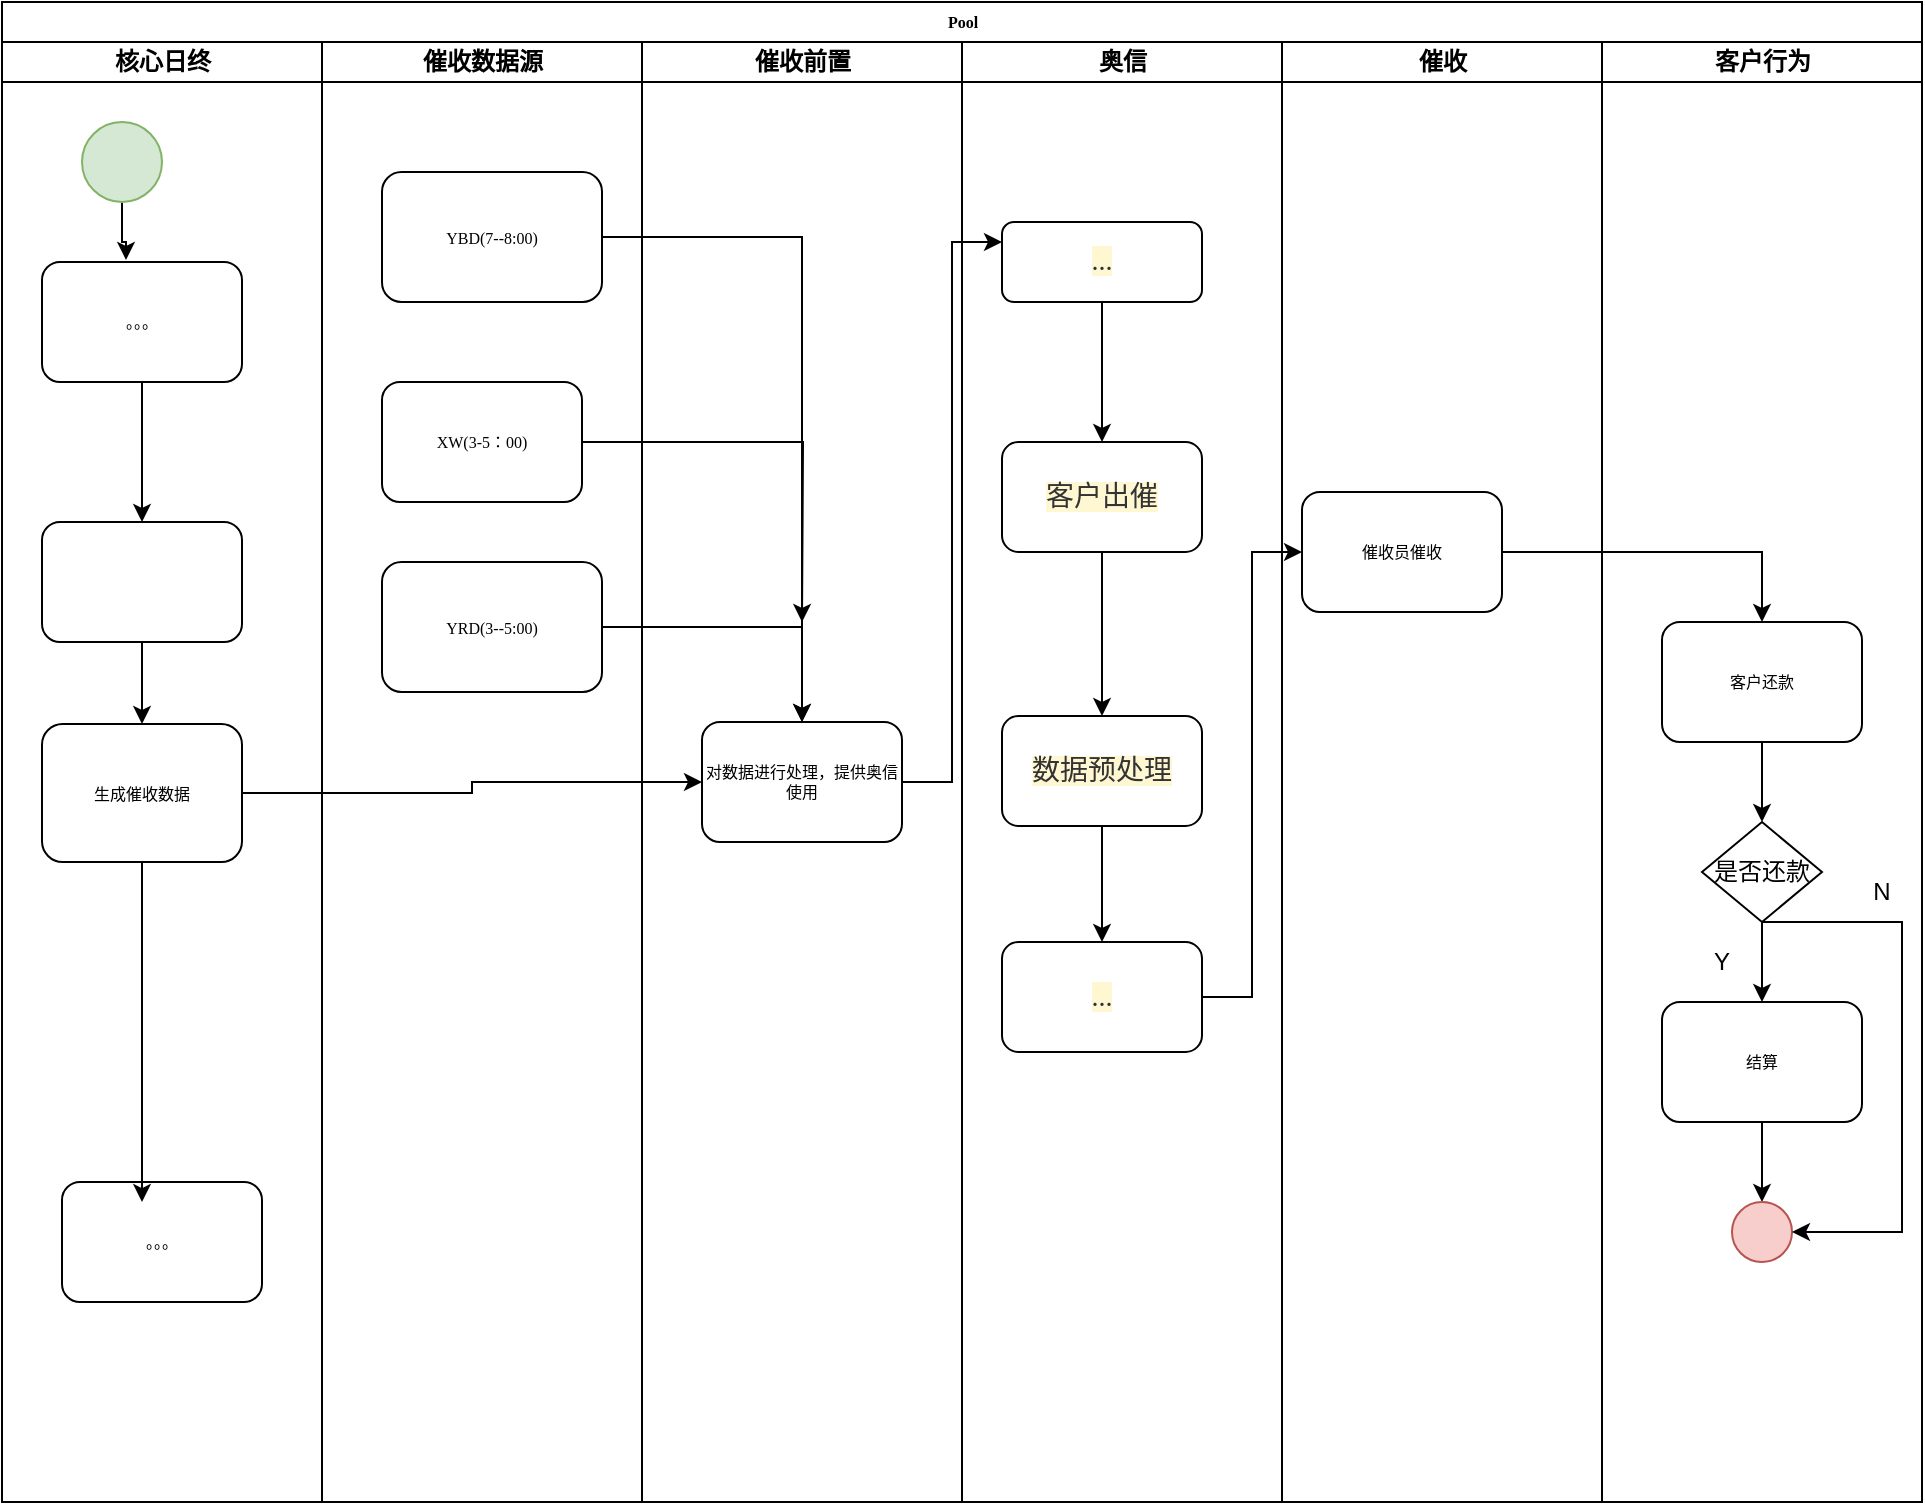 <mxfile version="12.3.1" type="github" pages="1">
  <diagram name="Page-1" id="74e2e168-ea6b-b213-b513-2b3c1d86103e">
    <mxGraphModel dx="868" dy="492" grid="1" gridSize="10" guides="1" tooltips="1" connect="1" arrows="1" fold="1" page="1" pageScale="1" pageWidth="1100" pageHeight="850" background="#ffffff" math="0" shadow="0">
      <root>
        <mxCell id="0"/>
        <mxCell id="1" parent="0"/>
        <mxCell id="77e6c97f196da883-1" value="Pool" style="swimlane;html=1;childLayout=stackLayout;startSize=20;rounded=0;shadow=0;labelBackgroundColor=none;strokeWidth=1;fontFamily=Verdana;fontSize=8;align=center;" parent="1" vertex="1">
          <mxGeometry x="70" y="40" width="960" height="750" as="geometry"/>
        </mxCell>
        <mxCell id="77e6c97f196da883-2" value="核心日终" style="swimlane;html=1;startSize=20;" parent="77e6c97f196da883-1" vertex="1">
          <mxGeometry y="20" width="160" height="730" as="geometry"/>
        </mxCell>
        <mxCell id="0FBdxrHQd62nGUH8HJ8Z-40" style="edgeStyle=orthogonalEdgeStyle;rounded=0;orthogonalLoop=1;jettySize=auto;html=1;exitX=0.5;exitY=1;exitDx=0;exitDy=0;entryX=0.5;entryY=0;entryDx=0;entryDy=0;" edge="1" parent="77e6c97f196da883-2" source="77e6c97f196da883-8" target="0FBdxrHQd62nGUH8HJ8Z-17">
          <mxGeometry relative="1" as="geometry"/>
        </mxCell>
        <mxCell id="77e6c97f196da883-8" value="。。。" style="rounded=1;whiteSpace=wrap;html=1;shadow=0;labelBackgroundColor=none;strokeWidth=1;fontFamily=Verdana;fontSize=8;align=center;" parent="77e6c97f196da883-2" vertex="1">
          <mxGeometry x="20" y="110" width="100" height="60" as="geometry"/>
        </mxCell>
        <mxCell id="77e6c97f196da883-9" value="。。。" style="rounded=1;whiteSpace=wrap;html=1;shadow=0;labelBackgroundColor=none;strokeWidth=1;fontFamily=Verdana;fontSize=8;align=center;" parent="77e6c97f196da883-2" vertex="1">
          <mxGeometry x="30" y="570" width="100" height="60" as="geometry"/>
        </mxCell>
        <mxCell id="0FBdxrHQd62nGUH8HJ8Z-42" style="edgeStyle=orthogonalEdgeStyle;rounded=0;orthogonalLoop=1;jettySize=auto;html=1;entryX=0.4;entryY=0.167;entryDx=0;entryDy=0;entryPerimeter=0;" edge="1" parent="77e6c97f196da883-2" source="0FBdxrHQd62nGUH8HJ8Z-15" target="77e6c97f196da883-9">
          <mxGeometry relative="1" as="geometry"/>
        </mxCell>
        <mxCell id="0FBdxrHQd62nGUH8HJ8Z-15" value="生成催收数据" style="rounded=1;whiteSpace=wrap;html=1;shadow=0;labelBackgroundColor=none;strokeWidth=1;fontFamily=Verdana;fontSize=8;align=center;" vertex="1" parent="77e6c97f196da883-2">
          <mxGeometry x="20" y="341" width="100" height="69" as="geometry"/>
        </mxCell>
        <mxCell id="0FBdxrHQd62nGUH8HJ8Z-41" style="edgeStyle=orthogonalEdgeStyle;rounded=0;orthogonalLoop=1;jettySize=auto;html=1;entryX=0.5;entryY=0;entryDx=0;entryDy=0;" edge="1" parent="77e6c97f196da883-2" source="0FBdxrHQd62nGUH8HJ8Z-17" target="0FBdxrHQd62nGUH8HJ8Z-15">
          <mxGeometry relative="1" as="geometry"/>
        </mxCell>
        <mxCell id="0FBdxrHQd62nGUH8HJ8Z-17" value="" style="rounded=1;whiteSpace=wrap;html=1;shadow=0;labelBackgroundColor=none;strokeWidth=1;fontFamily=Verdana;fontSize=8;align=center;" vertex="1" parent="77e6c97f196da883-2">
          <mxGeometry x="20" y="240" width="100" height="60" as="geometry"/>
        </mxCell>
        <mxCell id="0FBdxrHQd62nGUH8HJ8Z-39" style="edgeStyle=orthogonalEdgeStyle;rounded=0;orthogonalLoop=1;jettySize=auto;html=1;entryX=0.42;entryY=-0.017;entryDx=0;entryDy=0;entryPerimeter=0;" edge="1" parent="77e6c97f196da883-2" source="0FBdxrHQd62nGUH8HJ8Z-37" target="77e6c97f196da883-8">
          <mxGeometry relative="1" as="geometry"/>
        </mxCell>
        <mxCell id="0FBdxrHQd62nGUH8HJ8Z-37" value="" style="ellipse;whiteSpace=wrap;html=1;aspect=fixed;fillColor=#d5e8d4;strokeColor=#82b366;" vertex="1" parent="77e6c97f196da883-2">
          <mxGeometry x="40" y="40" width="40" height="40" as="geometry"/>
        </mxCell>
        <mxCell id="77e6c97f196da883-3" value="催收数据源" style="swimlane;html=1;startSize=20;" parent="77e6c97f196da883-1" vertex="1">
          <mxGeometry x="160" y="20" width="160" height="730" as="geometry"/>
        </mxCell>
        <mxCell id="77e6c97f196da883-11" value="YBD(7--8:00)" style="rounded=1;whiteSpace=wrap;html=1;shadow=0;labelBackgroundColor=none;strokeWidth=1;fontFamily=Verdana;fontSize=8;align=center;" parent="77e6c97f196da883-3" vertex="1">
          <mxGeometry x="30" y="65" width="110" height="65" as="geometry"/>
        </mxCell>
        <mxCell id="0FBdxrHQd62nGUH8HJ8Z-1" value="XW(3-5：00)" style="rounded=1;whiteSpace=wrap;html=1;shadow=0;labelBackgroundColor=none;strokeWidth=1;fontFamily=Verdana;fontSize=8;align=center;" vertex="1" parent="77e6c97f196da883-3">
          <mxGeometry x="30" y="170" width="100" height="60" as="geometry"/>
        </mxCell>
        <mxCell id="0FBdxrHQd62nGUH8HJ8Z-2" value="YRD(3--5:00)" style="rounded=1;whiteSpace=wrap;html=1;shadow=0;labelBackgroundColor=none;strokeWidth=1;fontFamily=Verdana;fontSize=8;align=center;" vertex="1" parent="77e6c97f196da883-3">
          <mxGeometry x="30" y="260" width="110" height="65" as="geometry"/>
        </mxCell>
        <mxCell id="77e6c97f196da883-4" value="催收前置" style="swimlane;html=1;startSize=20;" parent="77e6c97f196da883-1" vertex="1">
          <mxGeometry x="320" y="20" width="160" height="730" as="geometry"/>
        </mxCell>
        <mxCell id="77e6c97f196da883-12" value="对数据进行处理，提供奥信使用" style="rounded=1;whiteSpace=wrap;html=1;shadow=0;labelBackgroundColor=none;strokeWidth=1;fontFamily=Verdana;fontSize=8;align=center;" parent="77e6c97f196da883-4" vertex="1">
          <mxGeometry x="30" y="340" width="100" height="60" as="geometry"/>
        </mxCell>
        <mxCell id="77e6c97f196da883-5" value="奥信" style="swimlane;html=1;startSize=20;" parent="77e6c97f196da883-1" vertex="1">
          <mxGeometry x="480" y="20" width="160" height="730" as="geometry"/>
        </mxCell>
        <mxCell id="0FBdxrHQd62nGUH8HJ8Z-20" style="edgeStyle=orthogonalEdgeStyle;rounded=0;orthogonalLoop=1;jettySize=auto;html=1;entryX=0.5;entryY=0;entryDx=0;entryDy=0;" edge="1" parent="77e6c97f196da883-5" source="77e6c97f196da883-17" target="0FBdxrHQd62nGUH8HJ8Z-5">
          <mxGeometry relative="1" as="geometry"/>
        </mxCell>
        <mxCell id="77e6c97f196da883-17" value="&lt;span style=&quot;color: rgb(51 , 51 , 51) ; font-family: &amp;#34;segoe ui&amp;#34; , &amp;#34;helvetica neue&amp;#34; , &amp;#34;helvetica&amp;#34; , &amp;#34;arial&amp;#34; , &amp;#34;verdana&amp;#34; , &amp;#34;microsoft yahei&amp;#34; , &amp;#34;hiragino sans gb&amp;#34; , ; font-size: 14px ; white-space: pre-wrap ; background-color: rgb(255 , 247 , 210)&quot;&gt;客户出催&lt;/span&gt;" style="rounded=1;whiteSpace=wrap;html=1;shadow=0;labelBackgroundColor=none;strokeWidth=1;fontFamily=Verdana;fontSize=8;align=center;" parent="77e6c97f196da883-5" vertex="1">
          <mxGeometry x="20" y="200" width="100" height="55" as="geometry"/>
        </mxCell>
        <mxCell id="0FBdxrHQd62nGUH8HJ8Z-21" style="edgeStyle=orthogonalEdgeStyle;rounded=0;orthogonalLoop=1;jettySize=auto;html=1;entryX=0.5;entryY=0;entryDx=0;entryDy=0;" edge="1" parent="77e6c97f196da883-5" source="0FBdxrHQd62nGUH8HJ8Z-5" target="0FBdxrHQd62nGUH8HJ8Z-9">
          <mxGeometry relative="1" as="geometry"/>
        </mxCell>
        <mxCell id="0FBdxrHQd62nGUH8HJ8Z-5" value="&lt;span style=&quot;color: rgb(51 , 51 , 51) ; font-family: &amp;#34;segoe ui&amp;#34; , &amp;#34;helvetica neue&amp;#34; , &amp;#34;helvetica&amp;#34; , &amp;#34;arial&amp;#34; , &amp;#34;verdana&amp;#34; , &amp;#34;microsoft yahei&amp;#34; , &amp;#34;hiragino sans gb&amp;#34; , ; font-size: 14px ; white-space: pre-wrap ; background-color: rgb(255 , 247 , 210)&quot;&gt;数据预处理&lt;/span&gt;" style="rounded=1;whiteSpace=wrap;html=1;shadow=0;labelBackgroundColor=none;strokeWidth=1;fontFamily=Verdana;fontSize=8;align=center;" vertex="1" parent="77e6c97f196da883-5">
          <mxGeometry x="20" y="337" width="100" height="55" as="geometry"/>
        </mxCell>
        <mxCell id="0FBdxrHQd62nGUH8HJ8Z-19" style="edgeStyle=orthogonalEdgeStyle;rounded=0;orthogonalLoop=1;jettySize=auto;html=1;entryX=0.5;entryY=0;entryDx=0;entryDy=0;" edge="1" parent="77e6c97f196da883-5" source="0FBdxrHQd62nGUH8HJ8Z-8" target="77e6c97f196da883-17">
          <mxGeometry relative="1" as="geometry"/>
        </mxCell>
        <mxCell id="0FBdxrHQd62nGUH8HJ8Z-8" value="&lt;span style=&quot;color: rgb(51 , 51 , 51) ; font-family: &amp;#34;segoe ui&amp;#34; , &amp;#34;helvetica neue&amp;#34; , &amp;#34;helvetica&amp;#34; , &amp;#34;arial&amp;#34; , &amp;#34;verdana&amp;#34; , &amp;#34;microsoft yahei&amp;#34; , &amp;#34;hiragino sans gb&amp;#34; , ; font-size: 14px ; white-space: pre-wrap ; background-color: rgb(255 , 247 , 210)&quot;&gt;...&lt;/span&gt;" style="rounded=1;whiteSpace=wrap;html=1;shadow=0;labelBackgroundColor=none;strokeWidth=1;fontFamily=Verdana;fontSize=8;align=center;" vertex="1" parent="77e6c97f196da883-5">
          <mxGeometry x="20" y="90" width="100" height="40" as="geometry"/>
        </mxCell>
        <mxCell id="0FBdxrHQd62nGUH8HJ8Z-9" value="&lt;span style=&quot;color: rgb(51 , 51 , 51) ; font-family: &amp;#34;segoe ui&amp;#34; , &amp;#34;helvetica neue&amp;#34; , &amp;#34;helvetica&amp;#34; , &amp;#34;arial&amp;#34; , &amp;#34;verdana&amp;#34; , &amp;#34;microsoft yahei&amp;#34; , &amp;#34;hiragino sans gb&amp;#34; , ; font-size: 14px ; white-space: pre-wrap ; background-color: rgb(255 , 247 , 210)&quot;&gt;...&lt;/span&gt;" style="rounded=1;whiteSpace=wrap;html=1;shadow=0;labelBackgroundColor=none;strokeWidth=1;fontFamily=Verdana;fontSize=8;align=center;" vertex="1" parent="77e6c97f196da883-5">
          <mxGeometry x="20" y="450" width="100" height="55" as="geometry"/>
        </mxCell>
        <mxCell id="77e6c97f196da883-6" value="催收" style="swimlane;html=1;startSize=20;" parent="77e6c97f196da883-1" vertex="1">
          <mxGeometry x="640" y="20" width="160" height="730" as="geometry"/>
        </mxCell>
        <mxCell id="77e6c97f196da883-18" value="催收员催收" style="rounded=1;whiteSpace=wrap;html=1;shadow=0;labelBackgroundColor=none;strokeWidth=1;fontFamily=Verdana;fontSize=8;align=center;" parent="77e6c97f196da883-6" vertex="1">
          <mxGeometry x="10" y="225" width="100" height="60" as="geometry"/>
        </mxCell>
        <mxCell id="77e6c97f196da883-7" value="客户行为" style="swimlane;html=1;startSize=20;" parent="77e6c97f196da883-1" vertex="1">
          <mxGeometry x="800" y="20" width="160" height="730" as="geometry"/>
        </mxCell>
        <mxCell id="0FBdxrHQd62nGUH8HJ8Z-25" style="edgeStyle=orthogonalEdgeStyle;rounded=0;orthogonalLoop=1;jettySize=auto;html=1;exitX=0.5;exitY=1;exitDx=0;exitDy=0;entryX=0.5;entryY=0;entryDx=0;entryDy=0;" edge="1" parent="77e6c97f196da883-7" source="0FBdxrHQd62nGUH8HJ8Z-11" target="0FBdxrHQd62nGUH8HJ8Z-24">
          <mxGeometry relative="1" as="geometry"/>
        </mxCell>
        <mxCell id="0FBdxrHQd62nGUH8HJ8Z-11" value="客户还款" style="rounded=1;whiteSpace=wrap;html=1;shadow=0;labelBackgroundColor=none;strokeWidth=1;fontFamily=Verdana;fontSize=8;align=center;" vertex="1" parent="77e6c97f196da883-7">
          <mxGeometry x="30" y="290" width="100" height="60" as="geometry"/>
        </mxCell>
        <mxCell id="0FBdxrHQd62nGUH8HJ8Z-28" style="edgeStyle=orthogonalEdgeStyle;rounded=0;orthogonalLoop=1;jettySize=auto;html=1;entryX=0.5;entryY=0;entryDx=0;entryDy=0;" edge="1" parent="77e6c97f196da883-7" source="0FBdxrHQd62nGUH8HJ8Z-24" target="0FBdxrHQd62nGUH8HJ8Z-26">
          <mxGeometry relative="1" as="geometry"/>
        </mxCell>
        <mxCell id="0FBdxrHQd62nGUH8HJ8Z-24" value="是否还款" style="rhombus;whiteSpace=wrap;html=1;" vertex="1" parent="77e6c97f196da883-7">
          <mxGeometry x="50" y="390" width="60" height="50" as="geometry"/>
        </mxCell>
        <mxCell id="0FBdxrHQd62nGUH8HJ8Z-33" style="edgeStyle=orthogonalEdgeStyle;rounded=0;orthogonalLoop=1;jettySize=auto;html=1;entryX=0.5;entryY=0;entryDx=0;entryDy=0;" edge="1" parent="77e6c97f196da883-7" source="0FBdxrHQd62nGUH8HJ8Z-26" target="0FBdxrHQd62nGUH8HJ8Z-30">
          <mxGeometry relative="1" as="geometry"/>
        </mxCell>
        <mxCell id="0FBdxrHQd62nGUH8HJ8Z-26" value="结算" style="rounded=1;whiteSpace=wrap;html=1;shadow=0;labelBackgroundColor=none;strokeWidth=1;fontFamily=Verdana;fontSize=8;align=center;" vertex="1" parent="77e6c97f196da883-7">
          <mxGeometry x="30" y="480" width="100" height="60" as="geometry"/>
        </mxCell>
        <mxCell id="0FBdxrHQd62nGUH8HJ8Z-30" value="" style="ellipse;whiteSpace=wrap;html=1;aspect=fixed;fillColor=#f8cecc;strokeColor=#b85450;" vertex="1" parent="77e6c97f196da883-7">
          <mxGeometry x="65" y="580" width="30" height="30" as="geometry"/>
        </mxCell>
        <mxCell id="0FBdxrHQd62nGUH8HJ8Z-34" style="edgeStyle=orthogonalEdgeStyle;rounded=0;orthogonalLoop=1;jettySize=auto;html=1;entryX=1;entryY=0.5;entryDx=0;entryDy=0;" edge="1" parent="77e6c97f196da883-7" source="0FBdxrHQd62nGUH8HJ8Z-24" target="0FBdxrHQd62nGUH8HJ8Z-30">
          <mxGeometry relative="1" as="geometry">
            <mxPoint x="150" y="590" as="targetPoint"/>
            <Array as="points">
              <mxPoint x="150" y="440"/>
              <mxPoint x="150" y="595"/>
            </Array>
          </mxGeometry>
        </mxCell>
        <mxCell id="0FBdxrHQd62nGUH8HJ8Z-35" value="Y" style="text;html=1;strokeColor=none;fillColor=none;align=center;verticalAlign=middle;whiteSpace=wrap;rounded=0;" vertex="1" parent="77e6c97f196da883-7">
          <mxGeometry x="40" y="450" width="40" height="20" as="geometry"/>
        </mxCell>
        <mxCell id="0FBdxrHQd62nGUH8HJ8Z-36" value="N" style="text;html=1;strokeColor=none;fillColor=none;align=center;verticalAlign=middle;whiteSpace=wrap;rounded=0;" vertex="1" parent="77e6c97f196da883-7">
          <mxGeometry x="120" y="415" width="40" height="20" as="geometry"/>
        </mxCell>
        <mxCell id="0FBdxrHQd62nGUH8HJ8Z-12" style="edgeStyle=orthogonalEdgeStyle;rounded=0;orthogonalLoop=1;jettySize=auto;html=1;entryX=0.5;entryY=0;entryDx=0;entryDy=0;" edge="1" parent="77e6c97f196da883-1" source="77e6c97f196da883-11" target="77e6c97f196da883-12">
          <mxGeometry relative="1" as="geometry"/>
        </mxCell>
        <mxCell id="0FBdxrHQd62nGUH8HJ8Z-14" style="edgeStyle=orthogonalEdgeStyle;rounded=0;orthogonalLoop=1;jettySize=auto;html=1;" edge="1" parent="77e6c97f196da883-1" source="0FBdxrHQd62nGUH8HJ8Z-2" target="77e6c97f196da883-12">
          <mxGeometry relative="1" as="geometry"/>
        </mxCell>
        <mxCell id="0FBdxrHQd62nGUH8HJ8Z-16" style="edgeStyle=orthogonalEdgeStyle;rounded=0;orthogonalLoop=1;jettySize=auto;html=1;" edge="1" parent="77e6c97f196da883-1" source="0FBdxrHQd62nGUH8HJ8Z-15" target="77e6c97f196da883-12">
          <mxGeometry relative="1" as="geometry"/>
        </mxCell>
        <mxCell id="0FBdxrHQd62nGUH8HJ8Z-18" style="edgeStyle=orthogonalEdgeStyle;rounded=0;orthogonalLoop=1;jettySize=auto;html=1;entryX=0;entryY=0.25;entryDx=0;entryDy=0;" edge="1" parent="77e6c97f196da883-1" source="77e6c97f196da883-12" target="0FBdxrHQd62nGUH8HJ8Z-8">
          <mxGeometry relative="1" as="geometry"/>
        </mxCell>
        <mxCell id="0FBdxrHQd62nGUH8HJ8Z-22" style="edgeStyle=orthogonalEdgeStyle;rounded=0;orthogonalLoop=1;jettySize=auto;html=1;entryX=0;entryY=0.5;entryDx=0;entryDy=0;" edge="1" parent="77e6c97f196da883-1" source="0FBdxrHQd62nGUH8HJ8Z-9" target="77e6c97f196da883-18">
          <mxGeometry relative="1" as="geometry"/>
        </mxCell>
        <mxCell id="0FBdxrHQd62nGUH8HJ8Z-23" style="edgeStyle=orthogonalEdgeStyle;rounded=0;orthogonalLoop=1;jettySize=auto;html=1;" edge="1" parent="77e6c97f196da883-1" source="77e6c97f196da883-18" target="0FBdxrHQd62nGUH8HJ8Z-11">
          <mxGeometry relative="1" as="geometry"/>
        </mxCell>
        <mxCell id="0FBdxrHQd62nGUH8HJ8Z-13" style="edgeStyle=orthogonalEdgeStyle;rounded=0;orthogonalLoop=1;jettySize=auto;html=1;" edge="1" parent="1" source="0FBdxrHQd62nGUH8HJ8Z-1">
          <mxGeometry relative="1" as="geometry">
            <mxPoint x="470" y="350" as="targetPoint"/>
          </mxGeometry>
        </mxCell>
      </root>
    </mxGraphModel>
  </diagram>
</mxfile>
